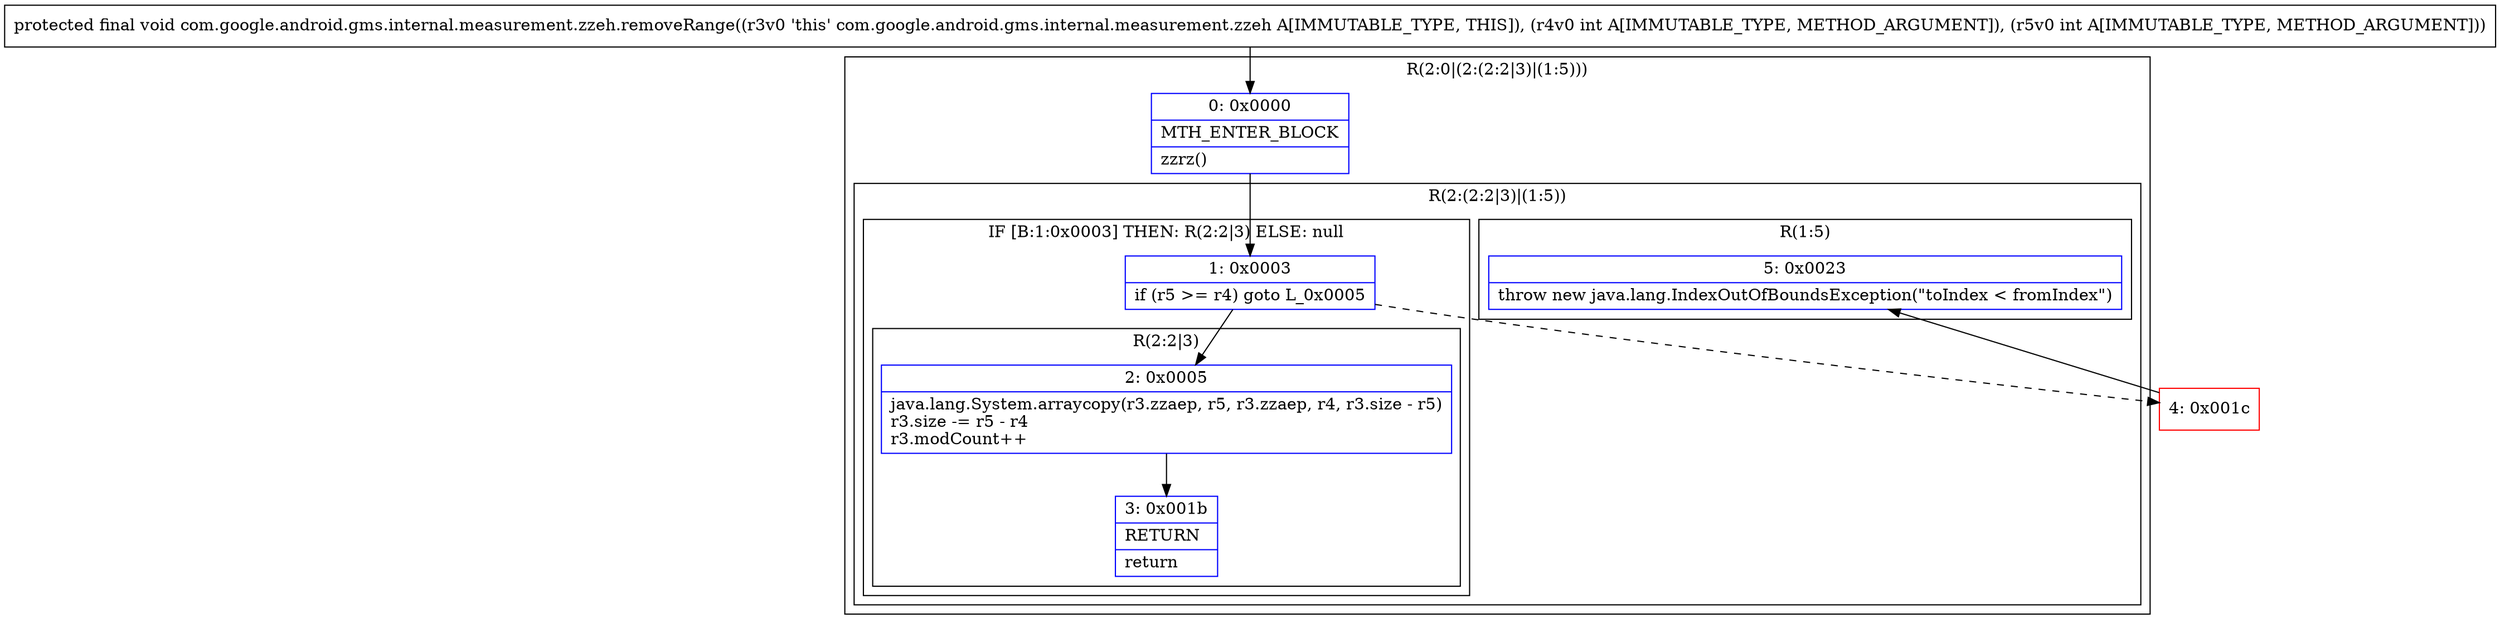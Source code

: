 digraph "CFG forcom.google.android.gms.internal.measurement.zzeh.removeRange(II)V" {
subgraph cluster_Region_801257871 {
label = "R(2:0|(2:(2:2|3)|(1:5)))";
node [shape=record,color=blue];
Node_0 [shape=record,label="{0\:\ 0x0000|MTH_ENTER_BLOCK\l|zzrz()\l}"];
subgraph cluster_Region_1092618755 {
label = "R(2:(2:2|3)|(1:5))";
node [shape=record,color=blue];
subgraph cluster_IfRegion_18925401 {
label = "IF [B:1:0x0003] THEN: R(2:2|3) ELSE: null";
node [shape=record,color=blue];
Node_1 [shape=record,label="{1\:\ 0x0003|if (r5 \>= r4) goto L_0x0005\l}"];
subgraph cluster_Region_664686132 {
label = "R(2:2|3)";
node [shape=record,color=blue];
Node_2 [shape=record,label="{2\:\ 0x0005|java.lang.System.arraycopy(r3.zzaep, r5, r3.zzaep, r4, r3.size \- r5)\lr3.size \-= r5 \- r4\lr3.modCount++\l}"];
Node_3 [shape=record,label="{3\:\ 0x001b|RETURN\l|return\l}"];
}
}
subgraph cluster_Region_422446345 {
label = "R(1:5)";
node [shape=record,color=blue];
Node_5 [shape=record,label="{5\:\ 0x0023|throw new java.lang.IndexOutOfBoundsException(\"toIndex \< fromIndex\")\l}"];
}
}
}
Node_4 [shape=record,color=red,label="{4\:\ 0x001c}"];
MethodNode[shape=record,label="{protected final void com.google.android.gms.internal.measurement.zzeh.removeRange((r3v0 'this' com.google.android.gms.internal.measurement.zzeh A[IMMUTABLE_TYPE, THIS]), (r4v0 int A[IMMUTABLE_TYPE, METHOD_ARGUMENT]), (r5v0 int A[IMMUTABLE_TYPE, METHOD_ARGUMENT])) }"];
MethodNode -> Node_0;
Node_0 -> Node_1;
Node_1 -> Node_2;
Node_1 -> Node_4[style=dashed];
Node_2 -> Node_3;
Node_4 -> Node_5;
}

